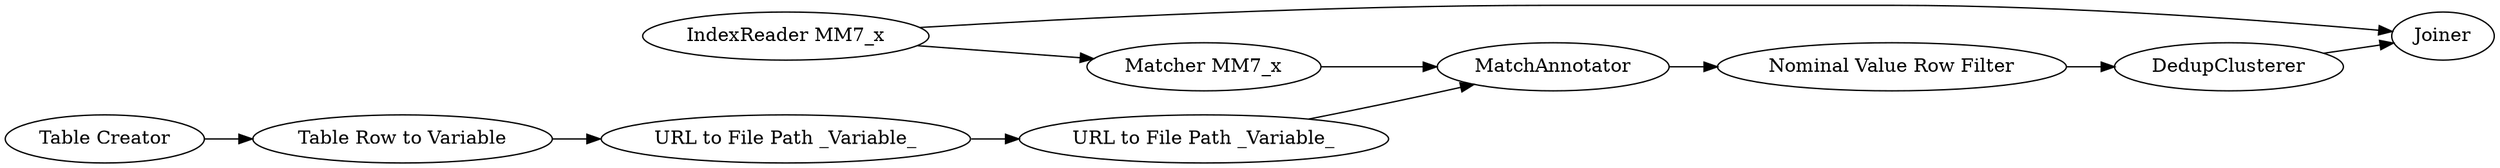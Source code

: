 digraph {
	20 -> 21
	4 -> 5
	3 -> 1509
	18 -> 19
	3 -> 4
	21 -> 5
	19 -> 20
	7 -> 6
	6 -> 1509
	5 -> 7
	5 [label=MatchAnnotator]
	20 [label="URL to File Path _Variable_"]
	1509 [label=Joiner]
	7 [label="Nominal Value Row Filter"]
	4 [label="Matcher MM7_x"]
	18 [label="Table Creator"]
	21 [label="URL to File Path _Variable_"]
	6 [label=DedupClusterer]
	3 [label="IndexReader MM7_x"]
	19 [label="Table Row to Variable"]
	rankdir=LR
}
